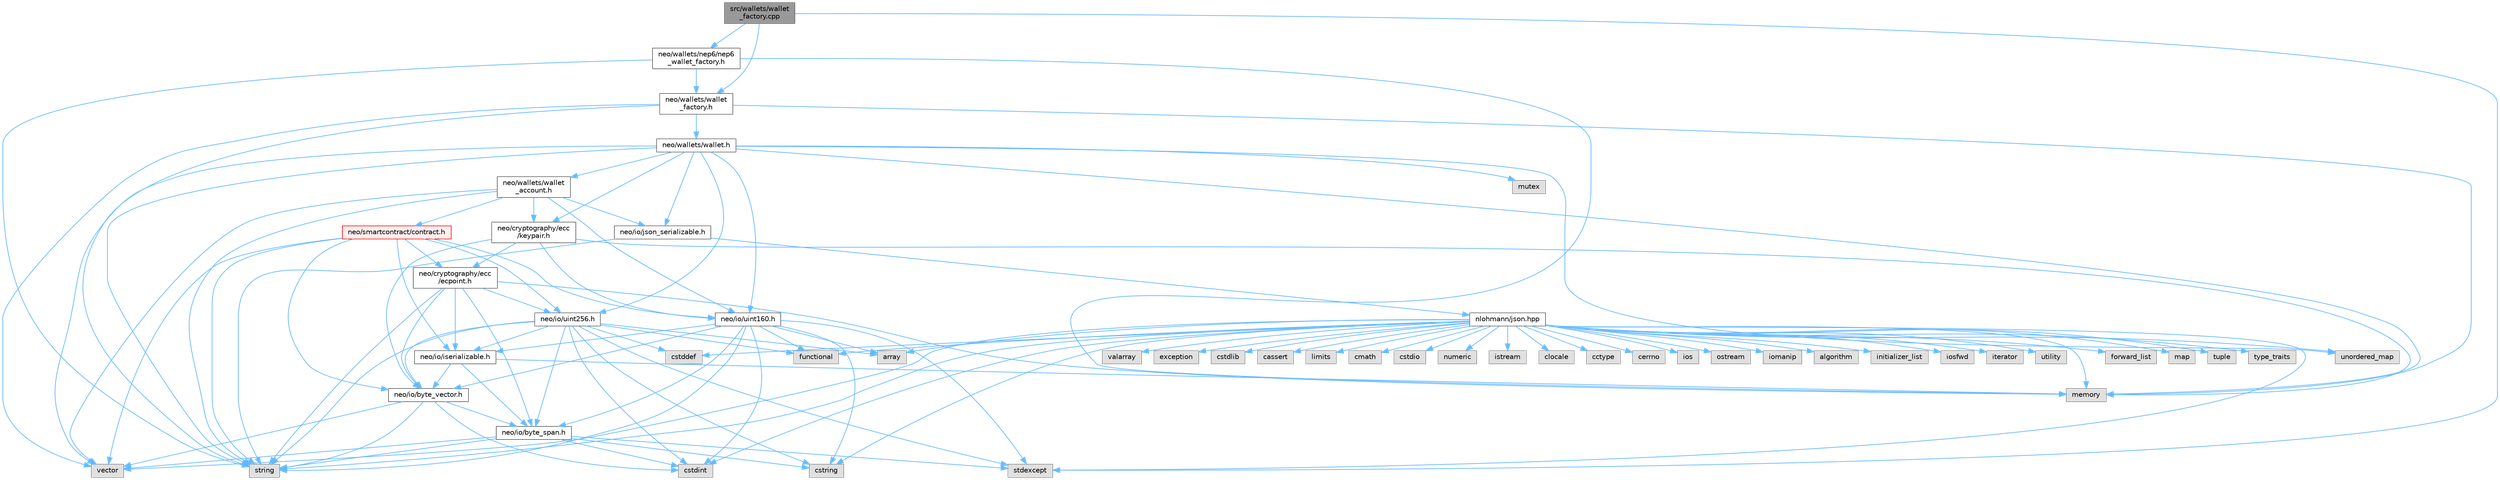 digraph "src/wallets/wallet_factory.cpp"
{
 // LATEX_PDF_SIZE
  bgcolor="transparent";
  edge [fontname=Helvetica,fontsize=10,labelfontname=Helvetica,labelfontsize=10];
  node [fontname=Helvetica,fontsize=10,shape=box,height=0.2,width=0.4];
  Node1 [id="Node000001",label="src/wallets/wallet\l_factory.cpp",height=0.2,width=0.4,color="gray40", fillcolor="grey60", style="filled", fontcolor="black",tooltip=" "];
  Node1 -> Node2 [id="edge111_Node000001_Node000002",color="steelblue1",style="solid",tooltip=" "];
  Node2 [id="Node000002",label="neo/wallets/nep6/nep6\l_wallet_factory.h",height=0.2,width=0.4,color="grey40", fillcolor="white", style="filled",URL="$nep6__wallet__factory_8h.html",tooltip=" "];
  Node2 -> Node3 [id="edge112_Node000002_Node000003",color="steelblue1",style="solid",tooltip=" "];
  Node3 [id="Node000003",label="neo/wallets/wallet\l_factory.h",height=0.2,width=0.4,color="grey40", fillcolor="white", style="filled",URL="$wallet__factory_8h.html",tooltip=" "];
  Node3 -> Node4 [id="edge113_Node000003_Node000004",color="steelblue1",style="solid",tooltip=" "];
  Node4 [id="Node000004",label="neo/wallets/wallet.h",height=0.2,width=0.4,color="grey40", fillcolor="white", style="filled",URL="$wallet_8h.html",tooltip=" "];
  Node4 -> Node5 [id="edge114_Node000004_Node000005",color="steelblue1",style="solid",tooltip=" "];
  Node5 [id="Node000005",label="neo/cryptography/ecc\l/keypair.h",height=0.2,width=0.4,color="grey40", fillcolor="white", style="filled",URL="$keypair_8h.html",tooltip=" "];
  Node5 -> Node6 [id="edge115_Node000005_Node000006",color="steelblue1",style="solid",tooltip=" "];
  Node6 [id="Node000006",label="neo/cryptography/ecc\l/ecpoint.h",height=0.2,width=0.4,color="grey40", fillcolor="white", style="filled",URL="$ecpoint_8h.html",tooltip=" "];
  Node6 -> Node7 [id="edge116_Node000006_Node000007",color="steelblue1",style="solid",tooltip=" "];
  Node7 [id="Node000007",label="neo/io/byte_span.h",height=0.2,width=0.4,color="grey40", fillcolor="white", style="filled",URL="$io_2byte__span_8h.html",tooltip=" "];
  Node7 -> Node8 [id="edge117_Node000007_Node000008",color="steelblue1",style="solid",tooltip=" "];
  Node8 [id="Node000008",label="cstdint",height=0.2,width=0.4,color="grey60", fillcolor="#E0E0E0", style="filled",tooltip=" "];
  Node7 -> Node9 [id="edge118_Node000007_Node000009",color="steelblue1",style="solid",tooltip=" "];
  Node9 [id="Node000009",label="cstring",height=0.2,width=0.4,color="grey60", fillcolor="#E0E0E0", style="filled",tooltip=" "];
  Node7 -> Node10 [id="edge119_Node000007_Node000010",color="steelblue1",style="solid",tooltip=" "];
  Node10 [id="Node000010",label="stdexcept",height=0.2,width=0.4,color="grey60", fillcolor="#E0E0E0", style="filled",tooltip=" "];
  Node7 -> Node11 [id="edge120_Node000007_Node000011",color="steelblue1",style="solid",tooltip=" "];
  Node11 [id="Node000011",label="string",height=0.2,width=0.4,color="grey60", fillcolor="#E0E0E0", style="filled",tooltip=" "];
  Node7 -> Node12 [id="edge121_Node000007_Node000012",color="steelblue1",style="solid",tooltip=" "];
  Node12 [id="Node000012",label="vector",height=0.2,width=0.4,color="grey60", fillcolor="#E0E0E0", style="filled",tooltip=" "];
  Node6 -> Node13 [id="edge122_Node000006_Node000013",color="steelblue1",style="solid",tooltip=" "];
  Node13 [id="Node000013",label="neo/io/byte_vector.h",height=0.2,width=0.4,color="grey40", fillcolor="white", style="filled",URL="$io_2byte__vector_8h.html",tooltip=" "];
  Node13 -> Node7 [id="edge123_Node000013_Node000007",color="steelblue1",style="solid",tooltip=" "];
  Node13 -> Node8 [id="edge124_Node000013_Node000008",color="steelblue1",style="solid",tooltip=" "];
  Node13 -> Node11 [id="edge125_Node000013_Node000011",color="steelblue1",style="solid",tooltip=" "];
  Node13 -> Node12 [id="edge126_Node000013_Node000012",color="steelblue1",style="solid",tooltip=" "];
  Node6 -> Node14 [id="edge127_Node000006_Node000014",color="steelblue1",style="solid",tooltip=" "];
  Node14 [id="Node000014",label="neo/io/iserializable.h",height=0.2,width=0.4,color="grey40", fillcolor="white", style="filled",URL="$iserializable_8h.html",tooltip=" "];
  Node14 -> Node7 [id="edge128_Node000014_Node000007",color="steelblue1",style="solid",tooltip=" "];
  Node14 -> Node13 [id="edge129_Node000014_Node000013",color="steelblue1",style="solid",tooltip=" "];
  Node14 -> Node15 [id="edge130_Node000014_Node000015",color="steelblue1",style="solid",tooltip=" "];
  Node15 [id="Node000015",label="memory",height=0.2,width=0.4,color="grey60", fillcolor="#E0E0E0", style="filled",tooltip=" "];
  Node6 -> Node16 [id="edge131_Node000006_Node000016",color="steelblue1",style="solid",tooltip=" "];
  Node16 [id="Node000016",label="neo/io/uint256.h",height=0.2,width=0.4,color="grey40", fillcolor="white", style="filled",URL="$uint256_8h.html",tooltip=" "];
  Node16 -> Node7 [id="edge132_Node000016_Node000007",color="steelblue1",style="solid",tooltip=" "];
  Node16 -> Node13 [id="edge133_Node000016_Node000013",color="steelblue1",style="solid",tooltip=" "];
  Node16 -> Node14 [id="edge134_Node000016_Node000014",color="steelblue1",style="solid",tooltip=" "];
  Node16 -> Node17 [id="edge135_Node000016_Node000017",color="steelblue1",style="solid",tooltip=" "];
  Node17 [id="Node000017",label="array",height=0.2,width=0.4,color="grey60", fillcolor="#E0E0E0", style="filled",tooltip=" "];
  Node16 -> Node18 [id="edge136_Node000016_Node000018",color="steelblue1",style="solid",tooltip=" "];
  Node18 [id="Node000018",label="cstddef",height=0.2,width=0.4,color="grey60", fillcolor="#E0E0E0", style="filled",tooltip=" "];
  Node16 -> Node8 [id="edge137_Node000016_Node000008",color="steelblue1",style="solid",tooltip=" "];
  Node16 -> Node9 [id="edge138_Node000016_Node000009",color="steelblue1",style="solid",tooltip=" "];
  Node16 -> Node19 [id="edge139_Node000016_Node000019",color="steelblue1",style="solid",tooltip=" "];
  Node19 [id="Node000019",label="functional",height=0.2,width=0.4,color="grey60", fillcolor="#E0E0E0", style="filled",tooltip=" "];
  Node16 -> Node10 [id="edge140_Node000016_Node000010",color="steelblue1",style="solid",tooltip=" "];
  Node16 -> Node11 [id="edge141_Node000016_Node000011",color="steelblue1",style="solid",tooltip=" "];
  Node6 -> Node15 [id="edge142_Node000006_Node000015",color="steelblue1",style="solid",tooltip=" "];
  Node6 -> Node11 [id="edge143_Node000006_Node000011",color="steelblue1",style="solid",tooltip=" "];
  Node5 -> Node13 [id="edge144_Node000005_Node000013",color="steelblue1",style="solid",tooltip=" "];
  Node5 -> Node20 [id="edge145_Node000005_Node000020",color="steelblue1",style="solid",tooltip=" "];
  Node20 [id="Node000020",label="neo/io/uint160.h",height=0.2,width=0.4,color="grey40", fillcolor="white", style="filled",URL="$uint160_8h.html",tooltip=" "];
  Node20 -> Node7 [id="edge146_Node000020_Node000007",color="steelblue1",style="solid",tooltip=" "];
  Node20 -> Node13 [id="edge147_Node000020_Node000013",color="steelblue1",style="solid",tooltip=" "];
  Node20 -> Node14 [id="edge148_Node000020_Node000014",color="steelblue1",style="solid",tooltip=" "];
  Node20 -> Node17 [id="edge149_Node000020_Node000017",color="steelblue1",style="solid",tooltip=" "];
  Node20 -> Node8 [id="edge150_Node000020_Node000008",color="steelblue1",style="solid",tooltip=" "];
  Node20 -> Node9 [id="edge151_Node000020_Node000009",color="steelblue1",style="solid",tooltip=" "];
  Node20 -> Node19 [id="edge152_Node000020_Node000019",color="steelblue1",style="solid",tooltip=" "];
  Node20 -> Node10 [id="edge153_Node000020_Node000010",color="steelblue1",style="solid",tooltip=" "];
  Node20 -> Node11 [id="edge154_Node000020_Node000011",color="steelblue1",style="solid",tooltip=" "];
  Node5 -> Node15 [id="edge155_Node000005_Node000015",color="steelblue1",style="solid",tooltip=" "];
  Node4 -> Node21 [id="edge156_Node000004_Node000021",color="steelblue1",style="solid",tooltip=" "];
  Node21 [id="Node000021",label="neo/io/json_serializable.h",height=0.2,width=0.4,color="grey40", fillcolor="white", style="filled",URL="$json__serializable_8h.html",tooltip=" "];
  Node21 -> Node22 [id="edge157_Node000021_Node000022",color="steelblue1",style="solid",tooltip=" "];
  Node22 [id="Node000022",label="nlohmann/json.hpp",height=0.2,width=0.4,color="grey40", fillcolor="white", style="filled",URL="$json_8hpp.html",tooltip=" "];
  Node22 -> Node23 [id="edge158_Node000022_Node000023",color="steelblue1",style="solid",tooltip=" "];
  Node23 [id="Node000023",label="algorithm",height=0.2,width=0.4,color="grey60", fillcolor="#E0E0E0", style="filled",tooltip=" "];
  Node22 -> Node18 [id="edge159_Node000022_Node000018",color="steelblue1",style="solid",tooltip=" "];
  Node22 -> Node19 [id="edge160_Node000022_Node000019",color="steelblue1",style="solid",tooltip=" "];
  Node22 -> Node24 [id="edge161_Node000022_Node000024",color="steelblue1",style="solid",tooltip=" "];
  Node24 [id="Node000024",label="initializer_list",height=0.2,width=0.4,color="grey60", fillcolor="#E0E0E0", style="filled",tooltip=" "];
  Node22 -> Node25 [id="edge162_Node000022_Node000025",color="steelblue1",style="solid",tooltip=" "];
  Node25 [id="Node000025",label="iosfwd",height=0.2,width=0.4,color="grey60", fillcolor="#E0E0E0", style="filled",tooltip=" "];
  Node22 -> Node26 [id="edge163_Node000022_Node000026",color="steelblue1",style="solid",tooltip=" "];
  Node26 [id="Node000026",label="iterator",height=0.2,width=0.4,color="grey60", fillcolor="#E0E0E0", style="filled",tooltip=" "];
  Node22 -> Node15 [id="edge164_Node000022_Node000015",color="steelblue1",style="solid",tooltip=" "];
  Node22 -> Node11 [id="edge165_Node000022_Node000011",color="steelblue1",style="solid",tooltip=" "];
  Node22 -> Node27 [id="edge166_Node000022_Node000027",color="steelblue1",style="solid",tooltip=" "];
  Node27 [id="Node000027",label="utility",height=0.2,width=0.4,color="grey60", fillcolor="#E0E0E0", style="filled",tooltip=" "];
  Node22 -> Node12 [id="edge167_Node000022_Node000012",color="steelblue1",style="solid",tooltip=" "];
  Node22 -> Node17 [id="edge168_Node000022_Node000017",color="steelblue1",style="solid",tooltip=" "];
  Node22 -> Node28 [id="edge169_Node000022_Node000028",color="steelblue1",style="solid",tooltip=" "];
  Node28 [id="Node000028",label="forward_list",height=0.2,width=0.4,color="grey60", fillcolor="#E0E0E0", style="filled",tooltip=" "];
  Node22 -> Node29 [id="edge170_Node000022_Node000029",color="steelblue1",style="solid",tooltip=" "];
  Node29 [id="Node000029",label="map",height=0.2,width=0.4,color="grey60", fillcolor="#E0E0E0", style="filled",tooltip=" "];
  Node22 -> Node30 [id="edge171_Node000022_Node000030",color="steelblue1",style="solid",tooltip=" "];
  Node30 [id="Node000030",label="tuple",height=0.2,width=0.4,color="grey60", fillcolor="#E0E0E0", style="filled",tooltip=" "];
  Node22 -> Node31 [id="edge172_Node000022_Node000031",color="steelblue1",style="solid",tooltip=" "];
  Node31 [id="Node000031",label="type_traits",height=0.2,width=0.4,color="grey60", fillcolor="#E0E0E0", style="filled",tooltip=" "];
  Node22 -> Node32 [id="edge173_Node000022_Node000032",color="steelblue1",style="solid",tooltip=" "];
  Node32 [id="Node000032",label="unordered_map",height=0.2,width=0.4,color="grey60", fillcolor="#E0E0E0", style="filled",tooltip=" "];
  Node22 -> Node33 [id="edge174_Node000022_Node000033",color="steelblue1",style="solid",tooltip=" "];
  Node33 [id="Node000033",label="valarray",height=0.2,width=0.4,color="grey60", fillcolor="#E0E0E0", style="filled",tooltip=" "];
  Node22 -> Node34 [id="edge175_Node000022_Node000034",color="steelblue1",style="solid",tooltip=" "];
  Node34 [id="Node000034",label="exception",height=0.2,width=0.4,color="grey60", fillcolor="#E0E0E0", style="filled",tooltip=" "];
  Node22 -> Node10 [id="edge176_Node000022_Node000010",color="steelblue1",style="solid",tooltip=" "];
  Node22 -> Node8 [id="edge177_Node000022_Node000008",color="steelblue1",style="solid",tooltip=" "];
  Node22 -> Node35 [id="edge178_Node000022_Node000035",color="steelblue1",style="solid",tooltip=" "];
  Node35 [id="Node000035",label="cstdlib",height=0.2,width=0.4,color="grey60", fillcolor="#E0E0E0", style="filled",tooltip=" "];
  Node22 -> Node36 [id="edge179_Node000022_Node000036",color="steelblue1",style="solid",tooltip=" "];
  Node36 [id="Node000036",label="cassert",height=0.2,width=0.4,color="grey60", fillcolor="#E0E0E0", style="filled",tooltip=" "];
  Node22 -> Node37 [id="edge180_Node000022_Node000037",color="steelblue1",style="solid",tooltip=" "];
  Node37 [id="Node000037",label="limits",height=0.2,width=0.4,color="grey60", fillcolor="#E0E0E0", style="filled",tooltip=" "];
  Node22 -> Node9 [id="edge181_Node000022_Node000009",color="steelblue1",style="solid",tooltip=" "];
  Node22 -> Node38 [id="edge182_Node000022_Node000038",color="steelblue1",style="solid",tooltip=" "];
  Node38 [id="Node000038",label="cmath",height=0.2,width=0.4,color="grey60", fillcolor="#E0E0E0", style="filled",tooltip=" "];
  Node22 -> Node39 [id="edge183_Node000022_Node000039",color="steelblue1",style="solid",tooltip=" "];
  Node39 [id="Node000039",label="cstdio",height=0.2,width=0.4,color="grey60", fillcolor="#E0E0E0", style="filled",tooltip=" "];
  Node22 -> Node40 [id="edge184_Node000022_Node000040",color="steelblue1",style="solid",tooltip=" "];
  Node40 [id="Node000040",label="numeric",height=0.2,width=0.4,color="grey60", fillcolor="#E0E0E0", style="filled",tooltip=" "];
  Node22 -> Node41 [id="edge185_Node000022_Node000041",color="steelblue1",style="solid",tooltip=" "];
  Node41 [id="Node000041",label="istream",height=0.2,width=0.4,color="grey60", fillcolor="#E0E0E0", style="filled",tooltip=" "];
  Node22 -> Node42 [id="edge186_Node000022_Node000042",color="steelblue1",style="solid",tooltip=" "];
  Node42 [id="Node000042",label="clocale",height=0.2,width=0.4,color="grey60", fillcolor="#E0E0E0", style="filled",tooltip=" "];
  Node22 -> Node43 [id="edge187_Node000022_Node000043",color="steelblue1",style="solid",tooltip=" "];
  Node43 [id="Node000043",label="cctype",height=0.2,width=0.4,color="grey60", fillcolor="#E0E0E0", style="filled",tooltip=" "];
  Node22 -> Node44 [id="edge188_Node000022_Node000044",color="steelblue1",style="solid",tooltip=" "];
  Node44 [id="Node000044",label="cerrno",height=0.2,width=0.4,color="grey60", fillcolor="#E0E0E0", style="filled",tooltip=" "];
  Node22 -> Node45 [id="edge189_Node000022_Node000045",color="steelblue1",style="solid",tooltip=" "];
  Node45 [id="Node000045",label="ios",height=0.2,width=0.4,color="grey60", fillcolor="#E0E0E0", style="filled",tooltip=" "];
  Node22 -> Node46 [id="edge190_Node000022_Node000046",color="steelblue1",style="solid",tooltip=" "];
  Node46 [id="Node000046",label="ostream",height=0.2,width=0.4,color="grey60", fillcolor="#E0E0E0", style="filled",tooltip=" "];
  Node22 -> Node47 [id="edge191_Node000022_Node000047",color="steelblue1",style="solid",tooltip=" "];
  Node47 [id="Node000047",label="iomanip",height=0.2,width=0.4,color="grey60", fillcolor="#E0E0E0", style="filled",tooltip=" "];
  Node21 -> Node11 [id="edge192_Node000021_Node000011",color="steelblue1",style="solid",tooltip=" "];
  Node4 -> Node20 [id="edge193_Node000004_Node000020",color="steelblue1",style="solid",tooltip=" "];
  Node4 -> Node16 [id="edge194_Node000004_Node000016",color="steelblue1",style="solid",tooltip=" "];
  Node4 -> Node48 [id="edge195_Node000004_Node000048",color="steelblue1",style="solid",tooltip=" "];
  Node48 [id="Node000048",label="neo/wallets/wallet\l_account.h",height=0.2,width=0.4,color="grey40", fillcolor="white", style="filled",URL="$wallet__account_8h.html",tooltip=" "];
  Node48 -> Node5 [id="edge196_Node000048_Node000005",color="steelblue1",style="solid",tooltip=" "];
  Node48 -> Node21 [id="edge197_Node000048_Node000021",color="steelblue1",style="solid",tooltip=" "];
  Node48 -> Node20 [id="edge198_Node000048_Node000020",color="steelblue1",style="solid",tooltip=" "];
  Node48 -> Node49 [id="edge199_Node000048_Node000049",color="steelblue1",style="solid",tooltip=" "];
  Node49 [id="Node000049",label="neo/smartcontract/contract.h",height=0.2,width=0.4,color="red", fillcolor="#FFF0F0", style="filled",URL="$contract_8h.html",tooltip=" "];
  Node49 -> Node6 [id="edge200_Node000049_Node000006",color="steelblue1",style="solid",tooltip=" "];
  Node49 -> Node13 [id="edge201_Node000049_Node000013",color="steelblue1",style="solid",tooltip=" "];
  Node49 -> Node14 [id="edge202_Node000049_Node000014",color="steelblue1",style="solid",tooltip=" "];
  Node49 -> Node20 [id="edge203_Node000049_Node000020",color="steelblue1",style="solid",tooltip=" "];
  Node49 -> Node16 [id="edge204_Node000049_Node000016",color="steelblue1",style="solid",tooltip=" "];
  Node49 -> Node11 [id="edge205_Node000049_Node000011",color="steelblue1",style="solid",tooltip=" "];
  Node49 -> Node12 [id="edge206_Node000049_Node000012",color="steelblue1",style="solid",tooltip=" "];
  Node48 -> Node11 [id="edge207_Node000048_Node000011",color="steelblue1",style="solid",tooltip=" "];
  Node48 -> Node12 [id="edge208_Node000048_Node000012",color="steelblue1",style="solid",tooltip=" "];
  Node4 -> Node15 [id="edge209_Node000004_Node000015",color="steelblue1",style="solid",tooltip=" "];
  Node4 -> Node51 [id="edge210_Node000004_Node000051",color="steelblue1",style="solid",tooltip=" "];
  Node51 [id="Node000051",label="mutex",height=0.2,width=0.4,color="grey60", fillcolor="#E0E0E0", style="filled",tooltip=" "];
  Node4 -> Node11 [id="edge211_Node000004_Node000011",color="steelblue1",style="solid",tooltip=" "];
  Node4 -> Node32 [id="edge212_Node000004_Node000032",color="steelblue1",style="solid",tooltip=" "];
  Node4 -> Node12 [id="edge213_Node000004_Node000012",color="steelblue1",style="solid",tooltip=" "];
  Node3 -> Node15 [id="edge214_Node000003_Node000015",color="steelblue1",style="solid",tooltip=" "];
  Node3 -> Node11 [id="edge215_Node000003_Node000011",color="steelblue1",style="solid",tooltip=" "];
  Node3 -> Node12 [id="edge216_Node000003_Node000012",color="steelblue1",style="solid",tooltip=" "];
  Node2 -> Node15 [id="edge217_Node000002_Node000015",color="steelblue1",style="solid",tooltip=" "];
  Node2 -> Node11 [id="edge218_Node000002_Node000011",color="steelblue1",style="solid",tooltip=" "];
  Node1 -> Node3 [id="edge219_Node000001_Node000003",color="steelblue1",style="solid",tooltip=" "];
  Node1 -> Node10 [id="edge220_Node000001_Node000010",color="steelblue1",style="solid",tooltip=" "];
}
